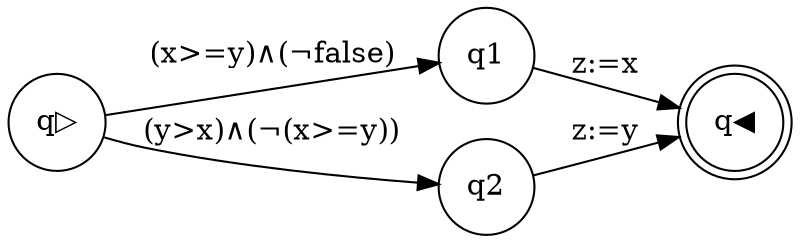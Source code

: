 digraph program_graph {rankdir=LR;
node [shape = circle]; q▷;
node [shape = doublecircle]; q◀; 
node [shape = circle]
q▷ -> q1 [label = "(x>=y)∧(¬false)"];
q1 -> q◀ [label = "z:=x"];
q▷ -> q2 [label = "(y>x)∧(¬(x>=y))"];
q2 -> q◀ [label = "z:=y"];
}